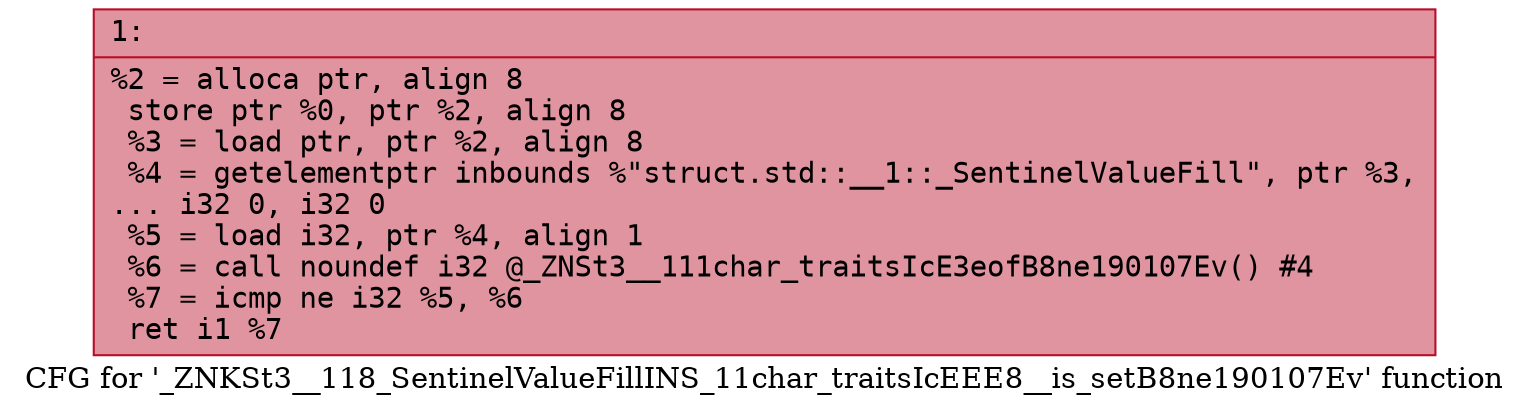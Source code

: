 digraph "CFG for '_ZNKSt3__118_SentinelValueFillINS_11char_traitsIcEEE8__is_setB8ne190107Ev' function" {
	label="CFG for '_ZNKSt3__118_SentinelValueFillINS_11char_traitsIcEEE8__is_setB8ne190107Ev' function";

	Node0x60000093cd20 [shape=record,color="#b70d28ff", style=filled, fillcolor="#b70d2870" fontname="Courier",label="{1:\l|  %2 = alloca ptr, align 8\l  store ptr %0, ptr %2, align 8\l  %3 = load ptr, ptr %2, align 8\l  %4 = getelementptr inbounds %\"struct.std::__1::_SentinelValueFill\", ptr %3,\l... i32 0, i32 0\l  %5 = load i32, ptr %4, align 1\l  %6 = call noundef i32 @_ZNSt3__111char_traitsIcE3eofB8ne190107Ev() #4\l  %7 = icmp ne i32 %5, %6\l  ret i1 %7\l}"];
}
